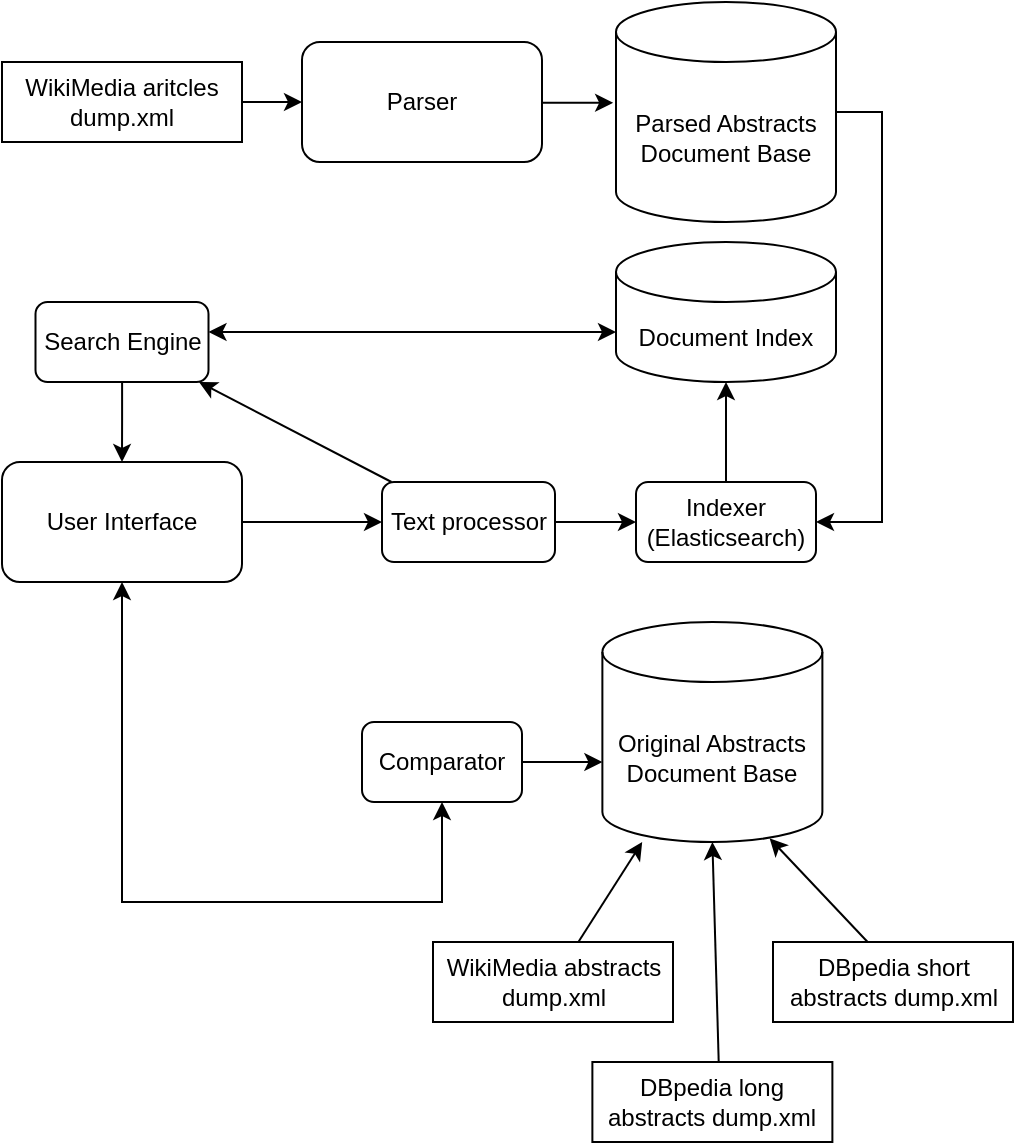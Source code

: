 <mxfile version="15.5.0" type="device"><diagram name="Page-1" id="b5b7bab2-c9e2-2cf4-8b2a-24fd1a2a6d21"><mxGraphModel dx="1422" dy="804" grid="1" gridSize="10" guides="1" tooltips="1" connect="1" arrows="1" fold="1" page="1" pageScale="1" pageWidth="827" pageHeight="1169" background="none" math="0" shadow="0"><root><mxCell id="0"/><mxCell id="1" parent="0"/><mxCell id="Rz1CEY1B3UPxPN6q1fTu-18" style="edgeStyle=orthogonalEdgeStyle;rounded=0;orthogonalLoop=1;jettySize=auto;html=1;entryX=-0.013;entryY=0.458;entryDx=0;entryDy=0;entryPerimeter=0;" parent="1" source="Rz1CEY1B3UPxPN6q1fTu-1" target="Rz1CEY1B3UPxPN6q1fTu-2" edge="1"><mxGeometry relative="1" as="geometry"><Array as="points"><mxPoint x="810" y="340"/></Array></mxGeometry></mxCell><mxCell id="Rz1CEY1B3UPxPN6q1fTu-1" value="Parser" style="rounded=1;whiteSpace=wrap;html=1;" parent="1" vertex="1"><mxGeometry x="670" y="310" width="120" height="60" as="geometry"/></mxCell><mxCell id="Rz1CEY1B3UPxPN6q1fTu-20" style="rounded=0;orthogonalLoop=1;jettySize=auto;html=1;entryX=1;entryY=0.5;entryDx=0;entryDy=0;exitX=1;exitY=0.5;exitDx=0;exitDy=0;exitPerimeter=0;edgeStyle=orthogonalEdgeStyle;" parent="1" source="Rz1CEY1B3UPxPN6q1fTu-2" target="Rz1CEY1B3UPxPN6q1fTu-11" edge="1"><mxGeometry relative="1" as="geometry"><Array as="points"><mxPoint x="960" y="345"/><mxPoint x="960" y="550"/></Array></mxGeometry></mxCell><mxCell id="Rz1CEY1B3UPxPN6q1fTu-2" value="Parsed Abstracts&lt;br&gt;Document Base" style="shape=cylinder3;whiteSpace=wrap;html=1;boundedLbl=1;backgroundOutline=1;size=15;" parent="1" vertex="1"><mxGeometry x="827" y="290" width="110" height="110" as="geometry"/></mxCell><mxCell id="Rz1CEY1B3UPxPN6q1fTu-5" value="Document Index" style="shape=cylinder3;whiteSpace=wrap;html=1;boundedLbl=1;backgroundOutline=1;size=15;" parent="1" vertex="1"><mxGeometry x="827" y="410" width="110" height="70" as="geometry"/></mxCell><mxCell id="Rz1CEY1B3UPxPN6q1fTu-7" value="Original Abstracts&lt;br&gt;Document Base" style="shape=cylinder3;whiteSpace=wrap;html=1;boundedLbl=1;backgroundOutline=1;size=15;" parent="1" vertex="1"><mxGeometry x="820.19" y="600" width="110" height="110" as="geometry"/></mxCell><mxCell id="Rz1CEY1B3UPxPN6q1fTu-19" value="" style="edgeStyle=orthogonalEdgeStyle;rounded=0;orthogonalLoop=1;jettySize=auto;html=1;exitX=0.5;exitY=0;exitDx=0;exitDy=0;" parent="1" source="Rz1CEY1B3UPxPN6q1fTu-11" target="Rz1CEY1B3UPxPN6q1fTu-5" edge="1"><mxGeometry relative="1" as="geometry"><Array as="points"><mxPoint x="882" y="530"/><mxPoint x="882" y="530"/></Array></mxGeometry></mxCell><mxCell id="Rz1CEY1B3UPxPN6q1fTu-11" value="Indexer&lt;br&gt;(Elasticsearch)" style="rounded=1;whiteSpace=wrap;html=1;" parent="1" vertex="1"><mxGeometry x="837" y="530" width="90" height="40" as="geometry"/></mxCell><mxCell id="Rz1CEY1B3UPxPN6q1fTu-24" value="" style="edgeStyle=none;rounded=0;orthogonalLoop=1;jettySize=auto;html=1;startArrow=none;entryX=0.5;entryY=1;entryDx=0;entryDy=0;" parent="1" source="Rz1CEY1B3UPxPN6q1fTu-16" target="Rz1CEY1B3UPxPN6q1fTu-16" edge="1"><mxGeometry relative="1" as="geometry"/></mxCell><mxCell id="Rz1CEY1B3UPxPN6q1fTu-35" style="edgeStyle=orthogonalEdgeStyle;rounded=0;orthogonalLoop=1;jettySize=auto;html=1;entryX=0;entryY=0.5;entryDx=0;entryDy=0;startArrow=none;startFill=0;exitX=1;exitY=0.5;exitDx=0;exitDy=0;" parent="1" source="Rz1CEY1B3UPxPN6q1fTu-12" target="Rz1CEY1B3UPxPN6q1fTu-40" edge="1"><mxGeometry relative="1" as="geometry"><Array as="points"/></mxGeometry></mxCell><mxCell id="Rz1CEY1B3UPxPN6q1fTu-12" value="User Interface" style="rounded=1;whiteSpace=wrap;html=1;" parent="1" vertex="1"><mxGeometry x="520" y="520" width="120" height="60" as="geometry"/></mxCell><mxCell id="Rz1CEY1B3UPxPN6q1fTu-15" value="" style="edgeStyle=orthogonalEdgeStyle;rounded=0;orthogonalLoop=1;jettySize=auto;html=1;" parent="1" source="Rz1CEY1B3UPxPN6q1fTu-14" target="Rz1CEY1B3UPxPN6q1fTu-1" edge="1"><mxGeometry relative="1" as="geometry"/></mxCell><mxCell id="Rz1CEY1B3UPxPN6q1fTu-14" value="WikiMedia aritcles dump.xml" style="rounded=0;whiteSpace=wrap;html=1;" parent="1" vertex="1"><mxGeometry x="520" y="320" width="120" height="40" as="geometry"/></mxCell><mxCell id="RIPJGWMhovsIecX7Bo6g-1" value="" style="edgeStyle=orthogonalEdgeStyle;rounded=0;orthogonalLoop=1;jettySize=auto;html=1;" edge="1" parent="1" source="Rz1CEY1B3UPxPN6q1fTu-17" target="Rz1CEY1B3UPxPN6q1fTu-7"><mxGeometry relative="1" as="geometry"><Array as="points"><mxPoint x="810" y="670"/><mxPoint x="810" y="670"/></Array></mxGeometry></mxCell><mxCell id="Rz1CEY1B3UPxPN6q1fTu-17" value="Comparator" style="rounded=1;whiteSpace=wrap;html=1;" parent="1" vertex="1"><mxGeometry x="700" y="650" width="80" height="40" as="geometry"/></mxCell><mxCell id="Rz1CEY1B3UPxPN6q1fTu-31" style="edgeStyle=none;rounded=0;orthogonalLoop=1;jettySize=auto;html=1;startArrow=none;startFill=0;" parent="1" target="Rz1CEY1B3UPxPN6q1fTu-7" edge="1"><mxGeometry relative="1" as="geometry"><mxPoint x="808.19" y="760" as="sourcePoint"/></mxGeometry></mxCell><mxCell id="Rz1CEY1B3UPxPN6q1fTu-28" value="WikiMedia abstracts dump.xml" style="rounded=0;whiteSpace=wrap;html=1;" parent="1" vertex="1"><mxGeometry x="735.5" y="760" width="120" height="40" as="geometry"/></mxCell><mxCell id="Rz1CEY1B3UPxPN6q1fTu-32" style="edgeStyle=none;rounded=0;orthogonalLoop=1;jettySize=auto;html=1;entryX=0.76;entryY=0.983;entryDx=0;entryDy=0;entryPerimeter=0;startArrow=none;startFill=0;" parent="1" target="Rz1CEY1B3UPxPN6q1fTu-7" edge="1"><mxGeometry relative="1" as="geometry"><mxPoint x="952.817" y="760" as="sourcePoint"/></mxGeometry></mxCell><mxCell id="Rz1CEY1B3UPxPN6q1fTu-29" value="DBpedia short abstracts dump.xml" style="rounded=0;whiteSpace=wrap;html=1;" parent="1" vertex="1"><mxGeometry x="905.5" y="760" width="120" height="40" as="geometry"/></mxCell><mxCell id="Rz1CEY1B3UPxPN6q1fTu-33" style="edgeStyle=none;rounded=0;orthogonalLoop=1;jettySize=auto;html=1;startArrow=none;startFill=0;entryX=0.5;entryY=1;entryDx=0;entryDy=0;entryPerimeter=0;" parent="1" target="Rz1CEY1B3UPxPN6q1fTu-7" edge="1"><mxGeometry relative="1" as="geometry"><mxPoint x="878.361" y="820" as="sourcePoint"/><mxPoint x="879.13" y="710" as="targetPoint"/></mxGeometry></mxCell><mxCell id="Rz1CEY1B3UPxPN6q1fTu-30" value="DBpedia long abstracts dump.xml" style="rounded=0;whiteSpace=wrap;html=1;" parent="1" vertex="1"><mxGeometry x="815.19" y="820" width="120" height="40" as="geometry"/></mxCell><mxCell id="Rz1CEY1B3UPxPN6q1fTu-36" value="" style="edgeStyle=orthogonalEdgeStyle;rounded=0;orthogonalLoop=1;jettySize=auto;html=1;startArrow=classic;startFill=1;exitX=0.5;exitY=1;exitDx=0;exitDy=0;" parent="1" source="Rz1CEY1B3UPxPN6q1fTu-12" target="Rz1CEY1B3UPxPN6q1fTu-17" edge="1"><mxGeometry relative="1" as="geometry"><Array as="points"><mxPoint x="580" y="740"/></Array></mxGeometry></mxCell><mxCell id="Rz1CEY1B3UPxPN6q1fTu-39" style="edgeStyle=orthogonalEdgeStyle;rounded=0;orthogonalLoop=1;jettySize=auto;html=1;entryX=0;entryY=0;entryDx=0;entryDy=45;entryPerimeter=0;startArrow=classic;startFill=1;" parent="1" source="Rz1CEY1B3UPxPN6q1fTu-16" target="Rz1CEY1B3UPxPN6q1fTu-5" edge="1"><mxGeometry relative="1" as="geometry"><Array as="points"><mxPoint x="580" y="455"/></Array></mxGeometry></mxCell><mxCell id="Rl7LMe_vCJpU-UW4EFGW-1" style="edgeStyle=orthogonalEdgeStyle;rounded=0;orthogonalLoop=1;jettySize=auto;html=1;" parent="1" source="Rz1CEY1B3UPxPN6q1fTu-16" target="Rz1CEY1B3UPxPN6q1fTu-12" edge="1"><mxGeometry relative="1" as="geometry"/></mxCell><mxCell id="Rz1CEY1B3UPxPN6q1fTu-16" value="Search Engine" style="rounded=1;whiteSpace=wrap;html=1;" parent="1" vertex="1"><mxGeometry x="536.75" y="440" width="86.5" height="40" as="geometry"/></mxCell><mxCell id="Rz1CEY1B3UPxPN6q1fTu-43" value="" style="edgeStyle=none;rounded=0;orthogonalLoop=1;jettySize=auto;html=1;startArrow=none;startFill=0;" parent="1" source="Rz1CEY1B3UPxPN6q1fTu-40" target="Rz1CEY1B3UPxPN6q1fTu-16" edge="1"><mxGeometry relative="1" as="geometry"/></mxCell><mxCell id="Rz1CEY1B3UPxPN6q1fTu-45" style="edgeStyle=orthogonalEdgeStyle;rounded=0;orthogonalLoop=1;jettySize=auto;html=1;entryX=0;entryY=0.5;entryDx=0;entryDy=0;startArrow=none;startFill=0;" parent="1" source="Rz1CEY1B3UPxPN6q1fTu-40" target="Rz1CEY1B3UPxPN6q1fTu-11" edge="1"><mxGeometry relative="1" as="geometry"/></mxCell><mxCell id="Rz1CEY1B3UPxPN6q1fTu-40" value="Text processor" style="rounded=1;whiteSpace=wrap;html=1;" parent="1" vertex="1"><mxGeometry x="710" y="530" width="86.5" height="40" as="geometry"/></mxCell></root></mxGraphModel></diagram></mxfile>